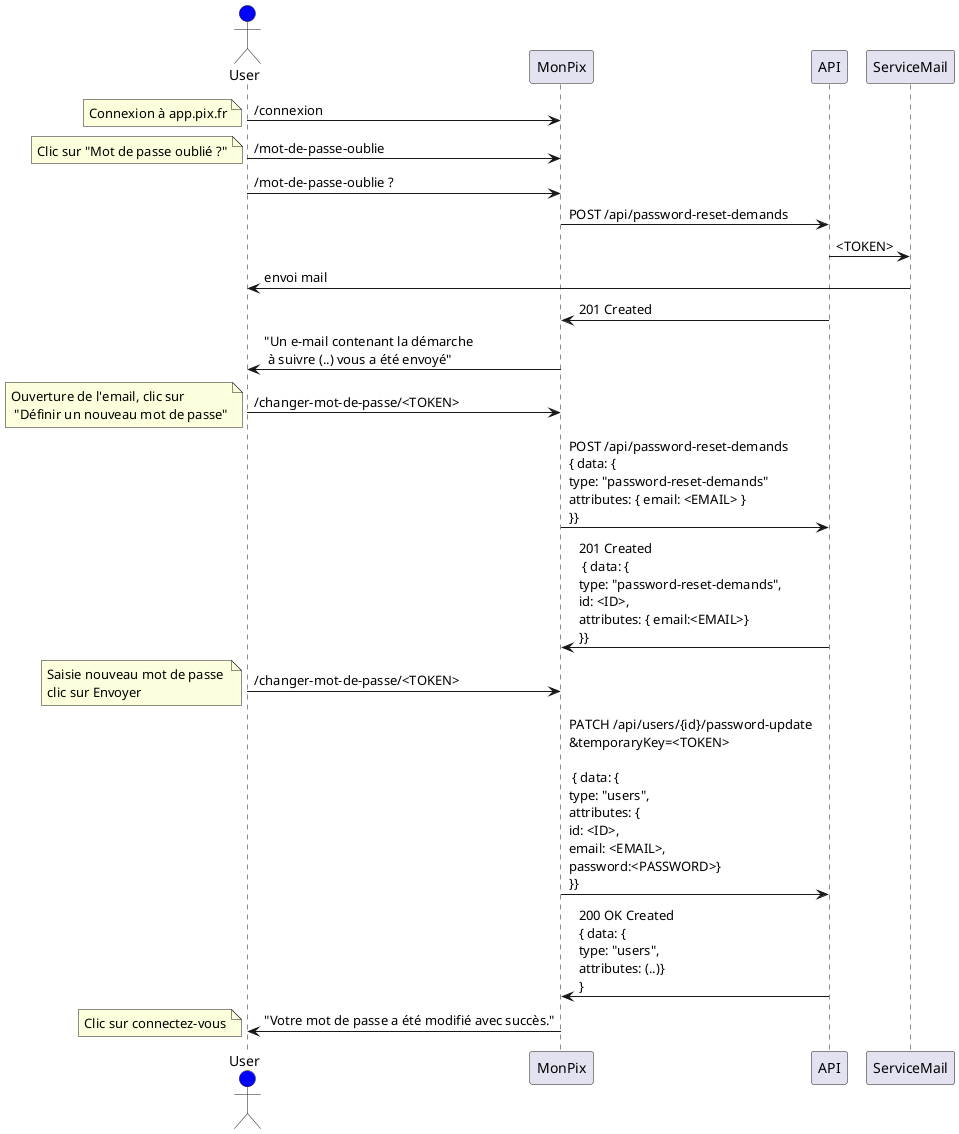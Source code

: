 @startuml
actor User #blue
participant MonPix
participant API
participant ServiceMail
User -> MonPix : /connexion
note left: Connexion à app.pix.fr
User -> MonPix : /mot-de-passe-oublie
note left: Clic sur "Mot de passe oublié ?"
User -> MonPix : /mot-de-passe-oublie ?
MonPix -> API : POST /api/password-reset-demands
API -> ServiceMail : <TOKEN>
ServiceMail -> User: envoi mail
API -> MonPix : 201 Created
MonPix -> User : "Un e-mail contenant la démarche  \n à suivre (..) vous a été envoyé"
User -> MonPix : /changer-mot-de-passe/<TOKEN>
note left: Ouverture de l'email, clic sur \n "Définir un nouveau mot de passe"
MonPix -> API : POST /api/password-reset-demands \n{ data: { \ntype: "password-reset-demands" \nattributes: { email: <EMAIL> }\n}}
API -> MonPix : 201 Created \n { data: {\ntype: "password-reset-demands", \nid: <ID>, \nattributes: { email:<EMAIL>}\n}}
User -> MonPix : /changer-mot-de-passe/<TOKEN>
note left: Saisie nouveau mot de passe \nclic sur Envoyer
MonPix -> API : PATCH /api/users/{id}/password-update\n&temporaryKey=<TOKEN>\n\n { data: { \ntype: "users", \nattributes: {  \nid: <ID>,  \nemail: <EMAIL>, \npassword:<PASSWORD>}\n}}
API -> MonPix : 200 OK Created \n{ data: { \ntype: "users", \nattributes: (..)} \n}
MonPix -> User : "Votre mot de passe a été modifié avec succès."
note left: Clic sur connectez-vous
@enduml
